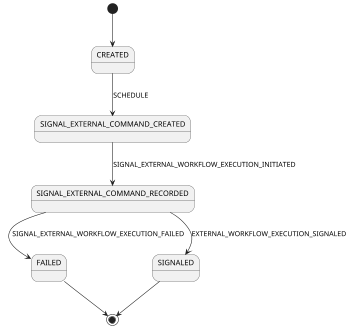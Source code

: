` Copyright (C) 2020 Temporal Technologies, Inc. All Rights Reserved.
`
` Copyright 2012-2016 Amazon.com, Inc. or its affiliates. All Rights Reserved.
`
` Modifications copyright (C) 2017 Uber Technologies, Inc.
`
` Licensed under the Apache License, Version 2.0 (the "License"). You may not
` use this file except in compliance with the License. A copy of the License is
` located at
`
` http://aws.amazon.com/apache2.0
`
` or in the "license" file accompanying this file. This file is distributed on
` an "AS IS" BASIS, WITHOUT WARRANTIES OR CONDITIONS OF ANY KIND, either
` express or implied. See the License for the specific language governing
` permissions and limitations under the License.

` Generated from src/main/java/io/temporal/internal/csm/SignalExternalCommands.java
` by io.temporal.internal.csm.CommandsGeneratePlantUMLStateDiagrams

@startuml
scale 350 width
[*] --> CREATED
SIGNAL_EXTERNAL_COMMAND_CREATED --> SIGNAL_EXTERNAL_COMMAND_RECORDED: SIGNAL_EXTERNAL_WORKFLOW_EXECUTION_INITIATED
CREATED --> SIGNAL_EXTERNAL_COMMAND_CREATED: SCHEDULE
SIGNAL_EXTERNAL_COMMAND_RECORDED --> FAILED: SIGNAL_EXTERNAL_WORKFLOW_EXECUTION_FAILED
SIGNAL_EXTERNAL_COMMAND_RECORDED --> SIGNALED: EXTERNAL_WORKFLOW_EXECUTION_SIGNALED
SIGNALED --> [*]
FAILED --> [*]
@enduml

